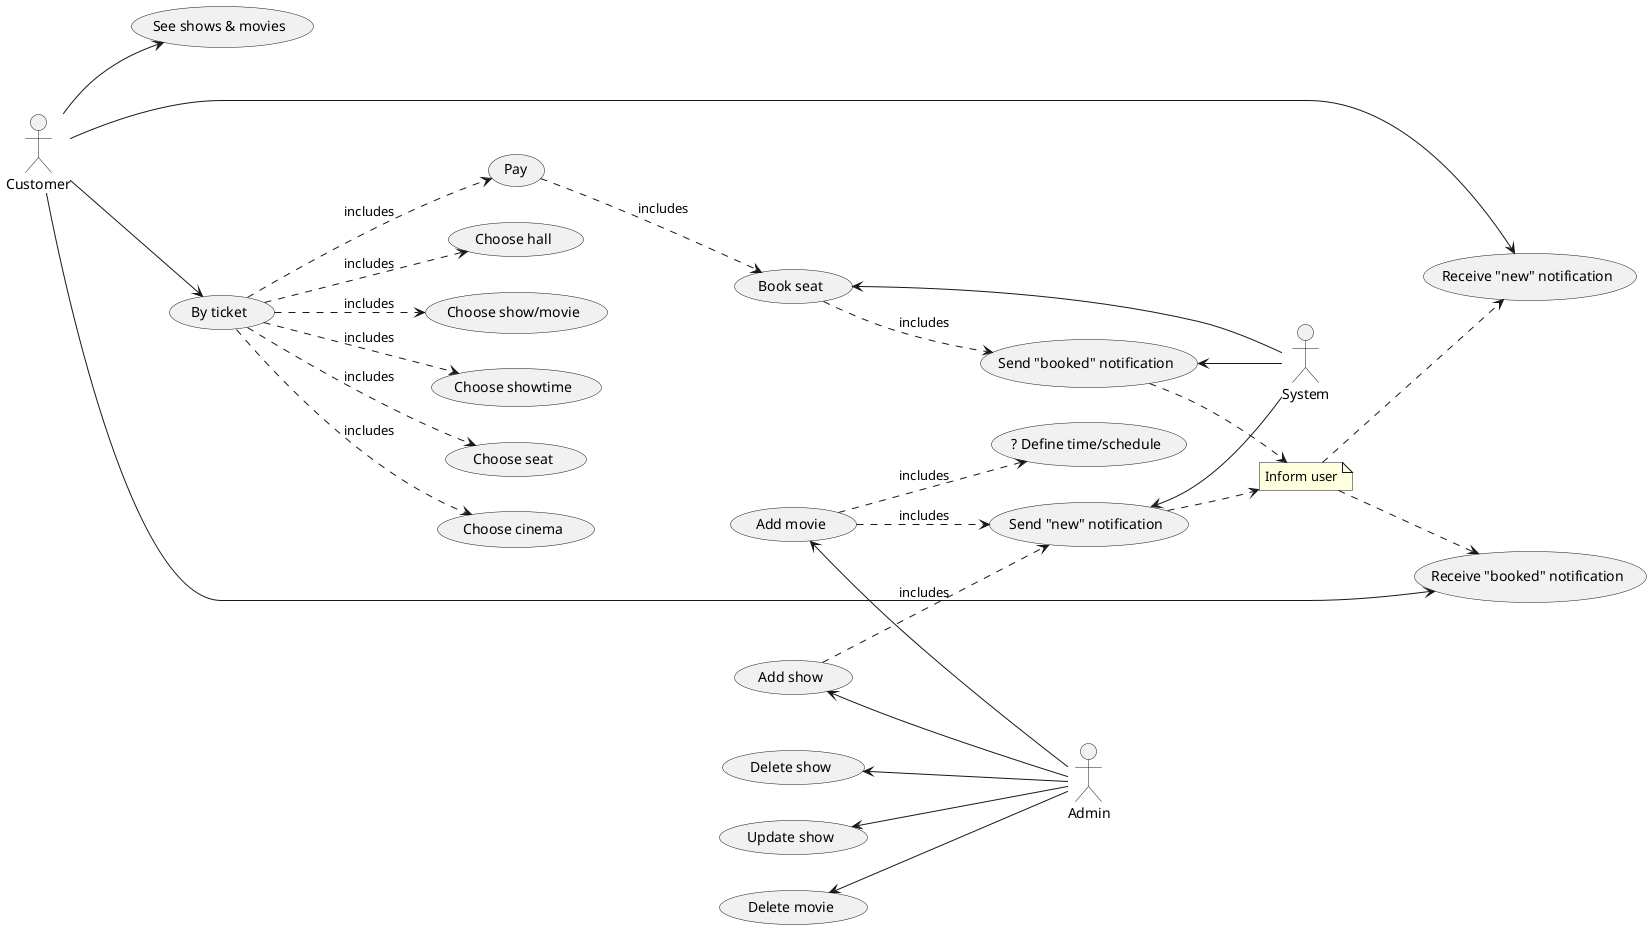 @startuml
left to right direction

actor Customer
actor Admin
actor System

'package Booking {
    (Add show) <-- Admin
        (Add show) ..> (Send "new" notification): includes
    (Delete show) <-- Admin
    (Update show) <-- Admin
    (Add movie) <-- Admin
        (Add movie) ..> (Send "new" notification): includes
        (Add movie) ..> (? Define time/schedule): includes
    (Delete movie) <-- Admin

    Customer --> (See shows & movies)
    Customer --> (Receive "new" notification)
    Customer --> (Receive "booked" notification)
    Customer --> (By ticket)
        (By ticket) ..> (Choose cinema): includes
        (By ticket) ..> (Choose hall): includes
        (By ticket) ..> (Choose show/movie): includes
        (By ticket) ..> (Choose showtime): includes
        (By ticket) ..> (Choose seat): includes
        (By ticket) ..> (Pay): includes
            (Pay) ..> (Book seat): includes
                (Book seat) ..> (Send "booked" notification): includes
    (Book seat) <-- System


    (Send "new" notification) <-- System
    (Send "booked" notification) <-- System

    note "Inform user" as InformUser
    (Send "new" notification) ..> InformUser
    InformUser ..> (Receive "new" notification)
    (Send "booked" notification) ..> InformUser
    InformUser ..> (Receive "booked" notification)
'}
@enduml
